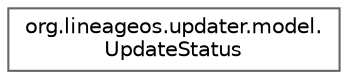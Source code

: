 digraph "Graphical Class Hierarchy"
{
 // LATEX_PDF_SIZE
  bgcolor="transparent";
  edge [fontname=Helvetica,fontsize=10,labelfontname=Helvetica,labelfontsize=10];
  node [fontname=Helvetica,fontsize=10,shape=box,height=0.2,width=0.4];
  rankdir="LR";
  Node0 [label="org.lineageos.updater.model.\lUpdateStatus",height=0.2,width=0.4,color="grey40", fillcolor="white", style="filled",URL="$enumorg_1_1lineageos_1_1updater_1_1model_1_1_update_status.html",tooltip=" "];
}
